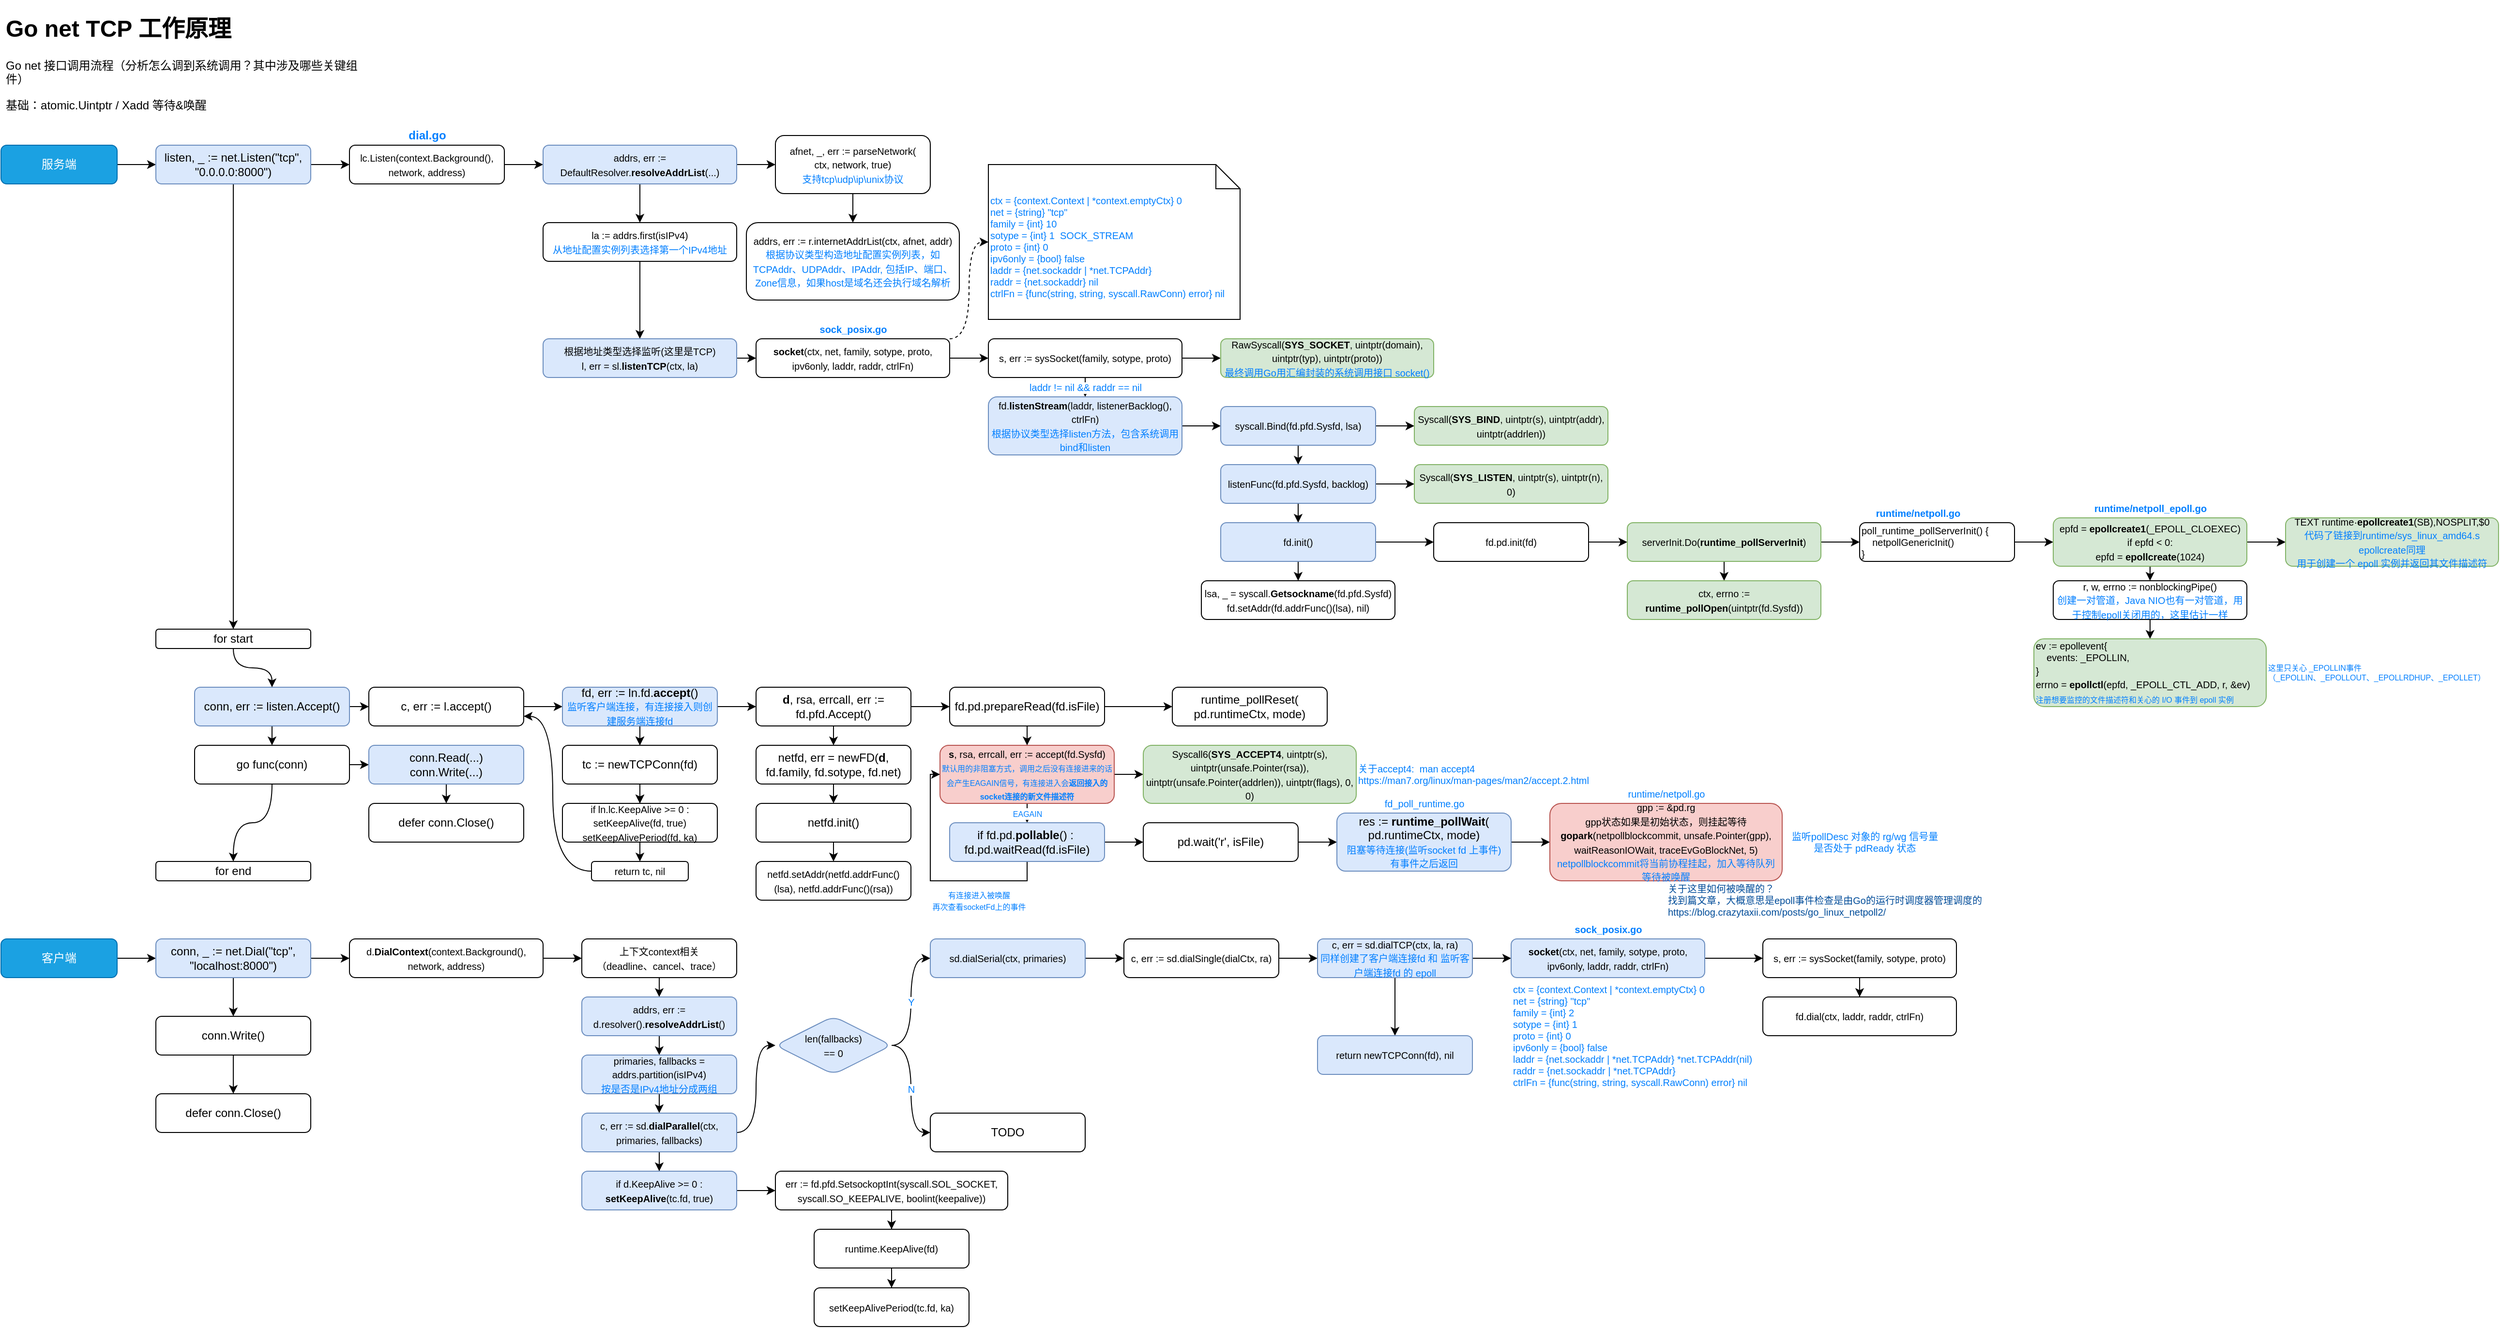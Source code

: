 <mxfile version="16.1.2" type="device"><diagram id="nuguvUcGgnYv7XZMbhux" name="第 1 页"><mxGraphModel dx="1098" dy="689" grid="1" gridSize="10" guides="1" tooltips="1" connect="1" arrows="1" fold="1" page="1" pageScale="1" pageWidth="1169" pageHeight="827" math="0" shadow="0"><root><mxCell id="0"/><mxCell id="1" parent="0"/><mxCell id="ag8AdlfUqeG_1llKRg-c-1" value="&lt;h1&gt;Go net TCP 工作原理&lt;/h1&gt;&lt;p&gt;Go net 接口调用流程（分析怎么调到系统调用？其中涉及哪些关键组件）&lt;br&gt;&lt;/p&gt;&lt;p&gt;基础：&lt;span&gt;atomic.Uintptr / Xadd 等待&amp;amp;唤醒&lt;/span&gt;&lt;/p&gt;&lt;p&gt;&lt;/p&gt;" style="text;html=1;strokeColor=none;fillColor=none;spacing=5;spacingTop=-20;whiteSpace=wrap;overflow=hidden;rounded=0;" parent="1" vertex="1"><mxGeometry x="40" y="20" width="380" height="120" as="geometry"/></mxCell><mxCell id="ag8AdlfUqeG_1llKRg-c-4" value="" style="edgeStyle=orthogonalEdgeStyle;rounded=0;orthogonalLoop=1;jettySize=auto;html=1;curved=1;" parent="1" source="ag8AdlfUqeG_1llKRg-c-2" target="ag8AdlfUqeG_1llKRg-c-3" edge="1"><mxGeometry relative="1" as="geometry"/></mxCell><mxCell id="ag8AdlfUqeG_1llKRg-c-2" value="服务端" style="rounded=1;whiteSpace=wrap;html=1;fillColor=#1ba1e2;fontColor=#ffffff;strokeColor=#006EAF;" parent="1" vertex="1"><mxGeometry x="40" y="160" width="120" height="40" as="geometry"/></mxCell><mxCell id="ag8AdlfUqeG_1llKRg-c-21" value="" style="edgeStyle=orthogonalEdgeStyle;curved=1;rounded=0;orthogonalLoop=1;jettySize=auto;html=1;" parent="1" source="ag8AdlfUqeG_1llKRg-c-3" target="ag8AdlfUqeG_1llKRg-c-20" edge="1"><mxGeometry relative="1" as="geometry"/></mxCell><mxCell id="ag8AdlfUqeG_1llKRg-c-96" style="edgeStyle=orthogonalEdgeStyle;curved=1;rounded=0;orthogonalLoop=1;jettySize=auto;html=1;exitX=0.5;exitY=1;exitDx=0;exitDy=0;fontSize=10;fontColor=#007FFF;" parent="1" source="ag8AdlfUqeG_1llKRg-c-3" target="ag8AdlfUqeG_1llKRg-c-94" edge="1"><mxGeometry relative="1" as="geometry"/></mxCell><mxCell id="ag8AdlfUqeG_1llKRg-c-3" value="listen, _ := net.Listen(&quot;tcp&quot;, &quot;0.0.0.0:8000&quot;)" style="rounded=1;whiteSpace=wrap;html=1;fillColor=#dae8fc;strokeColor=#6c8ebf;" parent="1" vertex="1"><mxGeometry x="200" y="160" width="160" height="40" as="geometry"/></mxCell><mxCell id="ag8AdlfUqeG_1llKRg-c-8" value="" style="edgeStyle=orthogonalEdgeStyle;curved=1;rounded=0;orthogonalLoop=1;jettySize=auto;html=1;" parent="1" source="ag8AdlfUqeG_1llKRg-c-5" target="ag8AdlfUqeG_1llKRg-c-7" edge="1"><mxGeometry relative="1" as="geometry"/></mxCell><mxCell id="ag8AdlfUqeG_1llKRg-c-41" value="" style="edgeStyle=orthogonalEdgeStyle;curved=1;rounded=0;orthogonalLoop=1;jettySize=auto;html=1;fontSize=10;fontColor=#007FFF;" parent="1" source="ag8AdlfUqeG_1llKRg-c-5" target="ag8AdlfUqeG_1llKRg-c-40" edge="1"><mxGeometry relative="1" as="geometry"/></mxCell><mxCell id="ag8AdlfUqeG_1llKRg-c-5" value="conn, err := listen.Accept()" style="rounded=1;whiteSpace=wrap;html=1;fillColor=#dae8fc;strokeColor=#6c8ebf;" parent="1" vertex="1"><mxGeometry x="240" y="720" width="160" height="40" as="geometry"/></mxCell><mxCell id="ag8AdlfUqeG_1llKRg-c-17" value="" style="edgeStyle=orthogonalEdgeStyle;curved=1;rounded=0;orthogonalLoop=1;jettySize=auto;html=1;" parent="1" source="ag8AdlfUqeG_1llKRg-c-7" target="ag8AdlfUqeG_1llKRg-c-16" edge="1"><mxGeometry relative="1" as="geometry"/></mxCell><mxCell id="ag8AdlfUqeG_1llKRg-c-98" style="edgeStyle=orthogonalEdgeStyle;curved=1;rounded=0;orthogonalLoop=1;jettySize=auto;html=1;exitX=0.5;exitY=1;exitDx=0;exitDy=0;fontSize=10;fontColor=#007FFF;" parent="1" source="ag8AdlfUqeG_1llKRg-c-7" target="ag8AdlfUqeG_1llKRg-c-95" edge="1"><mxGeometry relative="1" as="geometry"/></mxCell><mxCell id="ag8AdlfUqeG_1llKRg-c-7" value="go func(conn)" style="rounded=1;whiteSpace=wrap;html=1;" parent="1" vertex="1"><mxGeometry x="240" y="780" width="160" height="40" as="geometry"/></mxCell><mxCell id="ag8AdlfUqeG_1llKRg-c-9" value="" style="edgeStyle=orthogonalEdgeStyle;rounded=0;orthogonalLoop=1;jettySize=auto;html=1;curved=1;" parent="1" source="ag8AdlfUqeG_1llKRg-c-10" target="ag8AdlfUqeG_1llKRg-c-12" edge="1"><mxGeometry relative="1" as="geometry"/></mxCell><mxCell id="ag8AdlfUqeG_1llKRg-c-10" value="客户端" style="rounded=1;whiteSpace=wrap;html=1;fillColor=#1ba1e2;fontColor=#ffffff;strokeColor=#006EAF;" parent="1" vertex="1"><mxGeometry x="40" y="980" width="120" height="40" as="geometry"/></mxCell><mxCell id="ag8AdlfUqeG_1llKRg-c-11" value="" style="edgeStyle=orthogonalEdgeStyle;rounded=0;orthogonalLoop=1;jettySize=auto;html=1;curved=1;" parent="1" source="ag8AdlfUqeG_1llKRg-c-12" target="ag8AdlfUqeG_1llKRg-c-14" edge="1"><mxGeometry relative="1" as="geometry"/></mxCell><mxCell id="ag8AdlfUqeG_1llKRg-c-100" value="" style="edgeStyle=orthogonalEdgeStyle;curved=1;rounded=0;orthogonalLoop=1;jettySize=auto;html=1;fontSize=10;fontColor=#007FFF;" parent="1" source="ag8AdlfUqeG_1llKRg-c-12" target="ag8AdlfUqeG_1llKRg-c-99" edge="1"><mxGeometry relative="1" as="geometry"/></mxCell><mxCell id="ag8AdlfUqeG_1llKRg-c-12" value="conn, _ := net.Dial(&quot;tcp&quot;, &quot;localhost:8000&quot;)" style="rounded=1;whiteSpace=wrap;html=1;fillColor=#dae8fc;strokeColor=#6c8ebf;" parent="1" vertex="1"><mxGeometry x="200" y="980" width="160" height="40" as="geometry"/></mxCell><mxCell id="ag8AdlfUqeG_1llKRg-c-13" value="" style="edgeStyle=orthogonalEdgeStyle;curved=1;rounded=0;orthogonalLoop=1;jettySize=auto;html=1;" parent="1" source="ag8AdlfUqeG_1llKRg-c-14" target="ag8AdlfUqeG_1llKRg-c-15" edge="1"><mxGeometry relative="1" as="geometry"/></mxCell><mxCell id="ag8AdlfUqeG_1llKRg-c-14" value="conn.Write()" style="rounded=1;whiteSpace=wrap;html=1;" parent="1" vertex="1"><mxGeometry x="200" y="1060" width="160" height="40" as="geometry"/></mxCell><mxCell id="ag8AdlfUqeG_1llKRg-c-15" value="defer conn.Close()" style="rounded=1;whiteSpace=wrap;html=1;" parent="1" vertex="1"><mxGeometry x="200" y="1140" width="160" height="40" as="geometry"/></mxCell><mxCell id="ag8AdlfUqeG_1llKRg-c-19" value="" style="edgeStyle=orthogonalEdgeStyle;curved=1;rounded=0;orthogonalLoop=1;jettySize=auto;html=1;" parent="1" source="ag8AdlfUqeG_1llKRg-c-16" target="ag8AdlfUqeG_1llKRg-c-18" edge="1"><mxGeometry relative="1" as="geometry"/></mxCell><mxCell id="ag8AdlfUqeG_1llKRg-c-16" value="conn.Read(...)&lt;br&gt;conn.Write(...)" style="rounded=1;whiteSpace=wrap;html=1;fillColor=#dae8fc;strokeColor=#6c8ebf;" parent="1" vertex="1"><mxGeometry x="420" y="780" width="160" height="40" as="geometry"/></mxCell><mxCell id="ag8AdlfUqeG_1llKRg-c-18" value="defer conn.Close()" style="rounded=1;whiteSpace=wrap;html=1;" parent="1" vertex="1"><mxGeometry x="420" y="840" width="160" height="40" as="geometry"/></mxCell><mxCell id="ag8AdlfUqeG_1llKRg-c-24" value="" style="edgeStyle=orthogonalEdgeStyle;curved=1;rounded=0;orthogonalLoop=1;jettySize=auto;html=1;fontSize=10;fontColor=#007FFF;" parent="1" source="ag8AdlfUqeG_1llKRg-c-20" target="ag8AdlfUqeG_1llKRg-c-23" edge="1"><mxGeometry relative="1" as="geometry"/></mxCell><mxCell id="ag8AdlfUqeG_1llKRg-c-20" value="&lt;font style=&quot;font-size: 10px&quot;&gt;lc.Listen(context.Background(), network, address)&lt;/font&gt;" style="rounded=1;whiteSpace=wrap;html=1;" parent="1" vertex="1"><mxGeometry x="400" y="160" width="160" height="40" as="geometry"/></mxCell><mxCell id="ag8AdlfUqeG_1llKRg-c-22" value="&lt;font color=&quot;#007fff&quot;&gt;&lt;b&gt;dial.go&lt;/b&gt;&lt;/font&gt;" style="text;html=1;align=center;verticalAlign=middle;resizable=0;points=[];autosize=1;strokeColor=none;fillColor=none;" parent="1" vertex="1"><mxGeometry x="450" y="140" width="60" height="20" as="geometry"/></mxCell><mxCell id="ag8AdlfUqeG_1llKRg-c-26" value="" style="edgeStyle=orthogonalEdgeStyle;curved=1;rounded=0;orthogonalLoop=1;jettySize=auto;html=1;fontSize=10;fontColor=#007FFF;" parent="1" source="ag8AdlfUqeG_1llKRg-c-23" target="ag8AdlfUqeG_1llKRg-c-25" edge="1"><mxGeometry relative="1" as="geometry"/></mxCell><mxCell id="ag8AdlfUqeG_1llKRg-c-30" value="" style="edgeStyle=orthogonalEdgeStyle;curved=1;rounded=0;orthogonalLoop=1;jettySize=auto;html=1;fontSize=10;fontColor=#007FFF;" parent="1" source="ag8AdlfUqeG_1llKRg-c-23" target="ag8AdlfUqeG_1llKRg-c-29" edge="1"><mxGeometry relative="1" as="geometry"/></mxCell><mxCell id="ag8AdlfUqeG_1llKRg-c-23" value="&lt;font style=&quot;font-size: 10px&quot;&gt;addrs, err := DefaultResolver.&lt;b&gt;resolveAddrList&lt;/b&gt;(...)&lt;/font&gt;" style="rounded=1;whiteSpace=wrap;html=1;fillColor=#dae8fc;strokeColor=#6c8ebf;" parent="1" vertex="1"><mxGeometry x="600" y="160" width="200" height="40" as="geometry"/></mxCell><mxCell id="ag8AdlfUqeG_1llKRg-c-28" value="" style="edgeStyle=orthogonalEdgeStyle;curved=1;rounded=0;orthogonalLoop=1;jettySize=auto;html=1;fontSize=10;fontColor=#007FFF;" parent="1" source="ag8AdlfUqeG_1llKRg-c-25" target="ag8AdlfUqeG_1llKRg-c-27" edge="1"><mxGeometry relative="1" as="geometry"/></mxCell><mxCell id="ag8AdlfUqeG_1llKRg-c-25" value="&lt;font style=&quot;font-size: 10px&quot;&gt;afnet, _, err := parseNetwork(&lt;br&gt;ctx, network, true)&lt;br&gt;&lt;font color=&quot;#007fff&quot;&gt;支持tcp\udp\ip\unix协议&lt;/font&gt;&lt;br&gt;&lt;/font&gt;" style="rounded=1;whiteSpace=wrap;html=1;" parent="1" vertex="1"><mxGeometry x="840" y="150" width="160" height="60" as="geometry"/></mxCell><mxCell id="ag8AdlfUqeG_1llKRg-c-27" value="&lt;font&gt;&lt;span style=&quot;font-size: 10px&quot;&gt;addrs, err := r.internetAddrList(ctx, afnet, addr)&lt;br&gt;&lt;/span&gt;&lt;font color=&quot;#007fff&quot; style=&quot;font-size: 10px&quot;&gt;根据协议类型构造地址配置实例列表，如&lt;/font&gt;&lt;font color=&quot;#007fff&quot;&gt;&lt;span style=&quot;font-size: 10px&quot;&gt;TCPAddr、UDPAddr、IPAddr, 包括IP、端口、Zone信息，如果host是域名还会执行域名解析&lt;/span&gt;&lt;/font&gt;&lt;br&gt;&lt;/font&gt;" style="rounded=1;whiteSpace=wrap;html=1;" parent="1" vertex="1"><mxGeometry x="810" y="240" width="220" height="80" as="geometry"/></mxCell><mxCell id="ag8AdlfUqeG_1llKRg-c-32" value="" style="edgeStyle=orthogonalEdgeStyle;curved=1;rounded=0;orthogonalLoop=1;jettySize=auto;html=1;fontSize=10;fontColor=#007FFF;" parent="1" source="ag8AdlfUqeG_1llKRg-c-29" target="ag8AdlfUqeG_1llKRg-c-31" edge="1"><mxGeometry relative="1" as="geometry"/></mxCell><mxCell id="ag8AdlfUqeG_1llKRg-c-29" value="&lt;font style=&quot;font-size: 10px&quot;&gt;la := addrs.first(isIPv4)&lt;br&gt;&lt;font color=&quot;#007fff&quot;&gt;从地址配置实例列表选择第一个IPv4地址&lt;/font&gt;&lt;br&gt;&lt;/font&gt;" style="rounded=1;whiteSpace=wrap;html=1;" parent="1" vertex="1"><mxGeometry x="600" y="240" width="200" height="40" as="geometry"/></mxCell><mxCell id="ag8AdlfUqeG_1llKRg-c-34" value="" style="edgeStyle=orthogonalEdgeStyle;curved=1;rounded=0;orthogonalLoop=1;jettySize=auto;html=1;fontSize=10;fontColor=#007FFF;" parent="1" source="ag8AdlfUqeG_1llKRg-c-31" target="ag8AdlfUqeG_1llKRg-c-33" edge="1"><mxGeometry relative="1" as="geometry"/></mxCell><mxCell id="ag8AdlfUqeG_1llKRg-c-31" value="&lt;font&gt;&lt;span style=&quot;font-size: 10px&quot;&gt;根据地址类型选择监听(这里是TCP)&lt;/span&gt;&lt;br&gt;&lt;span style=&quot;font-size: 10px&quot;&gt;l, err = sl.&lt;/span&gt;&lt;b style=&quot;font-size: 10px&quot;&gt;listenTCP&lt;/b&gt;&lt;span style=&quot;font-size: 10px&quot;&gt;(ctx, la)&lt;/span&gt;&lt;br&gt;&lt;/font&gt;" style="rounded=1;whiteSpace=wrap;html=1;fillColor=#dae8fc;strokeColor=#6c8ebf;" parent="1" vertex="1"><mxGeometry x="600" y="360" width="200" height="40" as="geometry"/></mxCell><mxCell id="ag8AdlfUqeG_1llKRg-c-36" value="" style="edgeStyle=orthogonalEdgeStyle;curved=1;rounded=0;orthogonalLoop=1;jettySize=auto;html=1;fontSize=10;fontColor=#007FFF;" parent="1" source="ag8AdlfUqeG_1llKRg-c-33" target="ag8AdlfUqeG_1llKRg-c-35" edge="1"><mxGeometry relative="1" as="geometry"/></mxCell><mxCell id="ag8AdlfUqeG_1llKRg-c-39" style="edgeStyle=orthogonalEdgeStyle;curved=1;rounded=0;orthogonalLoop=1;jettySize=auto;html=1;exitX=1;exitY=0;exitDx=0;exitDy=0;entryX=0;entryY=0.5;entryDx=0;entryDy=0;entryPerimeter=0;fontSize=10;fontColor=#007FFF;dashed=1;" parent="1" source="ag8AdlfUqeG_1llKRg-c-33" target="ag8AdlfUqeG_1llKRg-c-38" edge="1"><mxGeometry relative="1" as="geometry"><Array as="points"><mxPoint x="1040" y="360"/><mxPoint x="1040" y="260"/></Array></mxGeometry></mxCell><mxCell id="ag8AdlfUqeG_1llKRg-c-33" value="&lt;font&gt;&lt;span style=&quot;font-size: 10px&quot;&gt;&lt;b&gt;socket&lt;/b&gt;(ctx, net, family, sotype, proto, ipv6only, laddr, raddr, ctrlFn)&lt;/span&gt;&lt;br&gt;&lt;/font&gt;" style="rounded=1;whiteSpace=wrap;html=1;" parent="1" vertex="1"><mxGeometry x="820" y="360" width="200" height="40" as="geometry"/></mxCell><mxCell id="ag8AdlfUqeG_1llKRg-c-45" value="" style="edgeStyle=orthogonalEdgeStyle;curved=1;rounded=0;orthogonalLoop=1;jettySize=auto;html=1;fontSize=10;fontColor=#007FFF;" parent="1" source="ag8AdlfUqeG_1llKRg-c-35" target="ag8AdlfUqeG_1llKRg-c-44" edge="1"><mxGeometry relative="1" as="geometry"/></mxCell><mxCell id="ag8AdlfUqeG_1llKRg-c-47" value="laddr != nil &amp;amp;&amp;amp; raddr == nil" style="edgeStyle=orthogonalEdgeStyle;curved=1;rounded=0;orthogonalLoop=1;jettySize=auto;html=1;fontSize=10;fontColor=#007FFF;" parent="1" source="ag8AdlfUqeG_1llKRg-c-35" target="ag8AdlfUqeG_1llKRg-c-46" edge="1"><mxGeometry relative="1" as="geometry"/></mxCell><mxCell id="ag8AdlfUqeG_1llKRg-c-35" value="&lt;font&gt;&lt;span style=&quot;font-size: 10px&quot;&gt;s, err := sysSocket(family, sotype, proto)&lt;/span&gt;&lt;br&gt;&lt;/font&gt;" style="rounded=1;whiteSpace=wrap;html=1;" parent="1" vertex="1"><mxGeometry x="1060" y="360" width="200" height="40" as="geometry"/></mxCell><mxCell id="ag8AdlfUqeG_1llKRg-c-37" value="&lt;b&gt;sock_posix.go&lt;/b&gt;" style="text;html=1;align=center;verticalAlign=middle;resizable=0;points=[];autosize=1;strokeColor=none;fillColor=none;fontSize=10;fontColor=#007FFF;" parent="1" vertex="1"><mxGeometry x="875" y="340" width="90" height="20" as="geometry"/></mxCell><mxCell id="ag8AdlfUqeG_1llKRg-c-38" value="&lt;div&gt;ctx = {context.Context | *context.emptyCtx} 0&lt;/div&gt;&lt;div&gt;net = {string} &quot;tcp&quot;&lt;/div&gt;&lt;div&gt;family = {int} 10&lt;/div&gt;&lt;div&gt;sotype = {int} 1&amp;nbsp;&amp;nbsp;SOCK_STREAM&lt;/div&gt;&lt;div&gt;proto = {int} 0&lt;/div&gt;&lt;div&gt;ipv6only = {bool} false&lt;/div&gt;&lt;div&gt;laddr = {net.sockaddr | *net.TCPAddr}&amp;nbsp;&lt;/div&gt;&lt;div&gt;raddr = {net.sockaddr} nil&lt;/div&gt;&lt;div&gt;ctrlFn = {func(string, string, syscall.RawConn) error} nil&lt;/div&gt;" style="shape=note2;boundedLbl=1;whiteSpace=wrap;html=1;size=25;verticalAlign=top;align=left;fontSize=10;fontColor=#007FFF;" parent="1" vertex="1"><mxGeometry x="1060" y="180" width="260" height="160" as="geometry"/></mxCell><mxCell id="ag8AdlfUqeG_1llKRg-c-43" value="" style="edgeStyle=orthogonalEdgeStyle;curved=1;rounded=0;orthogonalLoop=1;jettySize=auto;html=1;fontSize=10;fontColor=#007FFF;" parent="1" source="ag8AdlfUqeG_1llKRg-c-40" target="ag8AdlfUqeG_1llKRg-c-42" edge="1"><mxGeometry relative="1" as="geometry"/></mxCell><mxCell id="ag8AdlfUqeG_1llKRg-c-40" value="c, err := l.accept()" style="rounded=1;whiteSpace=wrap;html=1;" parent="1" vertex="1"><mxGeometry x="420" y="720" width="160" height="40" as="geometry"/></mxCell><mxCell id="3i7wyeUQMyFb80m1yCOz-2" value="" style="edgeStyle=orthogonalEdgeStyle;rounded=0;orthogonalLoop=1;jettySize=auto;html=1;" edge="1" parent="1" source="ag8AdlfUqeG_1llKRg-c-42" target="3i7wyeUQMyFb80m1yCOz-1"><mxGeometry relative="1" as="geometry"/></mxCell><mxCell id="3i7wyeUQMyFb80m1yCOz-3" value="" style="edgeStyle=orthogonalEdgeStyle;rounded=0;orthogonalLoop=1;jettySize=auto;html=1;" edge="1" parent="1" source="ag8AdlfUqeG_1llKRg-c-42" target="3i7wyeUQMyFb80m1yCOz-1"><mxGeometry relative="1" as="geometry"/></mxCell><mxCell id="3i7wyeUQMyFb80m1yCOz-19" style="edgeStyle=orthogonalEdgeStyle;curved=1;rounded=0;orthogonalLoop=1;jettySize=auto;html=1;exitX=1;exitY=0.5;exitDx=0;exitDy=0;entryX=0;entryY=0.5;entryDx=0;entryDy=0;fontSize=10;fontColor=#007FFF;" edge="1" parent="1" source="ag8AdlfUqeG_1llKRg-c-42" target="3i7wyeUQMyFb80m1yCOz-17"><mxGeometry relative="1" as="geometry"/></mxCell><mxCell id="ag8AdlfUqeG_1llKRg-c-42" value="fd, err := ln.fd.&lt;b&gt;accept&lt;/b&gt;()&lt;br&gt;&lt;font color=&quot;#007fff&quot; style=&quot;font-size: 10px&quot;&gt;监听客户端连接，有连接接入则创建服务端连接fd&lt;/font&gt;" style="rounded=1;whiteSpace=wrap;html=1;fillColor=#dae8fc;strokeColor=#6c8ebf;" parent="1" vertex="1"><mxGeometry x="620" y="720" width="160" height="40" as="geometry"/></mxCell><mxCell id="ag8AdlfUqeG_1llKRg-c-44" value="&lt;font&gt;&lt;span style=&quot;font-size: 10px&quot;&gt;RawSyscall(&lt;b&gt;SYS_SOCKET&lt;/b&gt;, uintptr(domain), uintptr(typ), uintptr(proto))&lt;br&gt;&lt;/span&gt;&lt;font style=&quot;font-size: 10px&quot; color=&quot;#007fff&quot;&gt;最终调用Go用汇编封装的系统调用接口 socket()&lt;/font&gt;&lt;br&gt;&lt;/font&gt;" style="rounded=1;whiteSpace=wrap;html=1;fillColor=#d5e8d4;strokeColor=#82b366;" parent="1" vertex="1"><mxGeometry x="1300" y="360" width="220" height="40" as="geometry"/></mxCell><mxCell id="ag8AdlfUqeG_1llKRg-c-49" value="" style="edgeStyle=orthogonalEdgeStyle;curved=1;rounded=0;orthogonalLoop=1;jettySize=auto;html=1;fontSize=10;fontColor=#007FFF;" parent="1" source="ag8AdlfUqeG_1llKRg-c-46" target="ag8AdlfUqeG_1llKRg-c-48" edge="1"><mxGeometry relative="1" as="geometry"/></mxCell><mxCell id="ag8AdlfUqeG_1llKRg-c-46" value="&lt;font&gt;&lt;span style=&quot;font-size: 10px&quot;&gt;fd.&lt;b&gt;listenStream&lt;/b&gt;(laddr, listenerBacklog(), ctrlFn)&lt;br&gt;&lt;/span&gt;&lt;font color=&quot;#007fff&quot; style=&quot;font-size: 10px&quot;&gt;根据协议类型选择listen方法，包含系统调用bind和listen&lt;/font&gt;&lt;br&gt;&lt;/font&gt;" style="rounded=1;whiteSpace=wrap;html=1;fillColor=#dae8fc;strokeColor=#6c8ebf;" parent="1" vertex="1"><mxGeometry x="1060" y="420" width="200" height="60" as="geometry"/></mxCell><mxCell id="ag8AdlfUqeG_1llKRg-c-51" value="" style="edgeStyle=orthogonalEdgeStyle;curved=1;rounded=0;orthogonalLoop=1;jettySize=auto;html=1;fontSize=10;fontColor=#007FFF;" parent="1" source="ag8AdlfUqeG_1llKRg-c-48" target="ag8AdlfUqeG_1llKRg-c-50" edge="1"><mxGeometry relative="1" as="geometry"/></mxCell><mxCell id="ag8AdlfUqeG_1llKRg-c-53" value="" style="edgeStyle=orthogonalEdgeStyle;curved=1;rounded=0;orthogonalLoop=1;jettySize=auto;html=1;fontSize=10;fontColor=#007FFF;" parent="1" source="ag8AdlfUqeG_1llKRg-c-48" target="ag8AdlfUqeG_1llKRg-c-52" edge="1"><mxGeometry relative="1" as="geometry"/></mxCell><mxCell id="ag8AdlfUqeG_1llKRg-c-48" value="&lt;font&gt;&lt;span style=&quot;font-size: 10px&quot;&gt;syscall.Bind(fd.pfd.Sysfd, lsa)&lt;/span&gt;&lt;br&gt;&lt;/font&gt;" style="rounded=1;whiteSpace=wrap;html=1;fillColor=#dae8fc;strokeColor=#6c8ebf;" parent="1" vertex="1"><mxGeometry x="1300" y="430" width="160" height="40" as="geometry"/></mxCell><mxCell id="ag8AdlfUqeG_1llKRg-c-50" value="&lt;font&gt;&lt;span style=&quot;font-size: 10px&quot;&gt;Syscall(&lt;b&gt;SYS_BIND&lt;/b&gt;, uintptr(s), uintptr(addr), uintptr(addrlen))&lt;/span&gt;&lt;br&gt;&lt;/font&gt;" style="rounded=1;whiteSpace=wrap;html=1;fillColor=#d5e8d4;strokeColor=#82b366;" parent="1" vertex="1"><mxGeometry x="1500" y="430" width="200" height="40" as="geometry"/></mxCell><mxCell id="ag8AdlfUqeG_1llKRg-c-55" value="" style="edgeStyle=orthogonalEdgeStyle;curved=1;rounded=0;orthogonalLoop=1;jettySize=auto;html=1;fontSize=10;fontColor=#007FFF;" parent="1" source="ag8AdlfUqeG_1llKRg-c-52" target="ag8AdlfUqeG_1llKRg-c-54" edge="1"><mxGeometry relative="1" as="geometry"/></mxCell><mxCell id="ag8AdlfUqeG_1llKRg-c-67" style="edgeStyle=orthogonalEdgeStyle;curved=1;rounded=0;orthogonalLoop=1;jettySize=auto;html=1;exitX=0.5;exitY=1;exitDx=0;exitDy=0;entryX=0.5;entryY=0;entryDx=0;entryDy=0;fontSize=10;fontColor=#007FFF;" parent="1" source="ag8AdlfUqeG_1llKRg-c-52" target="ag8AdlfUqeG_1llKRg-c-66" edge="1"><mxGeometry relative="1" as="geometry"/></mxCell><mxCell id="ag8AdlfUqeG_1llKRg-c-52" value="&lt;font&gt;&lt;span style=&quot;font-size: 10px&quot;&gt;listenFunc(fd.pfd.Sysfd, backlog)&lt;/span&gt;&lt;br&gt;&lt;/font&gt;" style="rounded=1;whiteSpace=wrap;html=1;fillColor=#dae8fc;strokeColor=#6c8ebf;" parent="1" vertex="1"><mxGeometry x="1300" y="490" width="160" height="40" as="geometry"/></mxCell><mxCell id="ag8AdlfUqeG_1llKRg-c-54" value="&lt;font&gt;&lt;span style=&quot;font-size: 10px&quot;&gt;Syscall(&lt;b&gt;SYS_LISTEN&lt;/b&gt;, uintptr(s), uintptr(n), 0)&lt;/span&gt;&lt;br&gt;&lt;/font&gt;" style="rounded=1;whiteSpace=wrap;html=1;fillColor=#d5e8d4;strokeColor=#82b366;" parent="1" vertex="1"><mxGeometry x="1500" y="490" width="200" height="40" as="geometry"/></mxCell><mxCell id="ag8AdlfUqeG_1llKRg-c-56" value="&lt;font style=&quot;font-size: 10px&quot;&gt;lsa, _ = syscall.&lt;b&gt;Getsockname&lt;/b&gt;(fd.pfd.Sysfd)&lt;br&gt;fd.setAddr(fd.addrFunc()(lsa), nil)&lt;br&gt;&lt;/font&gt;" style="rounded=1;whiteSpace=wrap;html=1;" parent="1" vertex="1"><mxGeometry x="1280" y="610" width="200" height="40" as="geometry"/></mxCell><mxCell id="ag8AdlfUqeG_1llKRg-c-62" style="edgeStyle=orthogonalEdgeStyle;curved=1;rounded=0;orthogonalLoop=1;jettySize=auto;html=1;exitX=1;exitY=0.5;exitDx=0;exitDy=0;entryX=0;entryY=0.5;entryDx=0;entryDy=0;fontSize=10;fontColor=#007FFF;" parent="1" source="ag8AdlfUqeG_1llKRg-c-58" target="ag8AdlfUqeG_1llKRg-c-61" edge="1"><mxGeometry relative="1" as="geometry"/></mxCell><mxCell id="ag8AdlfUqeG_1llKRg-c-64" value="&lt;font style=&quot;font-size: 8px&quot;&gt;EAGAIN&lt;/font&gt;" style="edgeStyle=orthogonalEdgeStyle;curved=1;rounded=0;orthogonalLoop=1;jettySize=auto;html=1;fontSize=10;fontColor=#007FFF;" parent="1" source="ag8AdlfUqeG_1llKRg-c-58" target="ag8AdlfUqeG_1llKRg-c-63" edge="1"><mxGeometry relative="1" as="geometry"/></mxCell><mxCell id="ag8AdlfUqeG_1llKRg-c-58" value="&lt;font&gt;&lt;span style=&quot;font-size: 10px&quot;&gt;&lt;b&gt;s&lt;/b&gt;, rsa, errcall, err := accept(fd.Sysfd)&lt;/span&gt;&lt;br&gt;&lt;font color=&quot;#007fff&quot; style=&quot;font-size: 8px&quot;&gt;默认用的非阻塞方式，调用之后没有连接进来的话会产生EAGAIN信号，有连接进入会&lt;b&gt;返回接入的socket连接的新文件描述符&lt;/b&gt;&lt;/font&gt;&lt;/font&gt;" style="rounded=1;whiteSpace=wrap;html=1;fillColor=#f8cecc;strokeColor=#b85450;" parent="1" vertex="1"><mxGeometry x="1010" y="780" width="180" height="60" as="geometry"/></mxCell><mxCell id="ag8AdlfUqeG_1llKRg-c-61" value="&lt;font style=&quot;font-size: 10px&quot;&gt;Syscall6(&lt;b&gt;SYS_ACCEPT4&lt;/b&gt;, uintptr(s), uintptr(unsafe.Pointer(rsa)), uintptr(unsafe.Pointer(addrlen)), uintptr(flags), 0, 0)&lt;br&gt;&lt;/font&gt;" style="rounded=1;whiteSpace=wrap;html=1;fillColor=#d5e8d4;strokeColor=#82b366;" parent="1" vertex="1"><mxGeometry x="1220" y="780" width="220" height="60" as="geometry"/></mxCell><mxCell id="ag8AdlfUqeG_1llKRg-c-89" value="" style="edgeStyle=orthogonalEdgeStyle;curved=1;rounded=0;orthogonalLoop=1;jettySize=auto;html=1;fontSize=10;fontColor=#007FFF;" parent="1" source="ag8AdlfUqeG_1llKRg-c-63" target="ag8AdlfUqeG_1llKRg-c-88" edge="1"><mxGeometry relative="1" as="geometry"/></mxCell><mxCell id="3i7wyeUQMyFb80m1yCOz-31" value="&lt;font style=&quot;font-size: 8px&quot;&gt;有连接进入被唤醒&lt;br&gt;再次查看socketFd上的事件&lt;br&gt;&lt;/font&gt;" style="edgeStyle=orthogonalEdgeStyle;rounded=0;orthogonalLoop=1;jettySize=auto;html=1;exitX=0.5;exitY=1;exitDx=0;exitDy=0;entryX=0;entryY=0.5;entryDx=0;entryDy=0;fontSize=10;fontColor=#007FFF;" edge="1" parent="1" source="ag8AdlfUqeG_1llKRg-c-63" target="ag8AdlfUqeG_1llKRg-c-58"><mxGeometry x="-0.417" y="20" relative="1" as="geometry"><Array as="points"><mxPoint x="1100" y="920"/><mxPoint x="1000" y="920"/><mxPoint x="1000" y="810"/></Array><mxPoint as="offset"/></mxGeometry></mxCell><mxCell id="ag8AdlfUqeG_1llKRg-c-63" value="if fd.pd.&lt;b&gt;pollable&lt;/b&gt;() :&amp;nbsp;&lt;br&gt;fd.pd.waitRead(fd.isFile)&lt;br&gt;" style="rounded=1;whiteSpace=wrap;html=1;fillColor=#dae8fc;strokeColor=#6c8ebf;" parent="1" vertex="1"><mxGeometry x="1020" y="860" width="160" height="40" as="geometry"/></mxCell><mxCell id="ag8AdlfUqeG_1llKRg-c-68" style="edgeStyle=orthogonalEdgeStyle;curved=1;rounded=0;orthogonalLoop=1;jettySize=auto;html=1;exitX=0.5;exitY=1;exitDx=0;exitDy=0;fontSize=10;fontColor=#007FFF;" parent="1" source="ag8AdlfUqeG_1llKRg-c-66" target="ag8AdlfUqeG_1llKRg-c-56" edge="1"><mxGeometry relative="1" as="geometry"/></mxCell><mxCell id="ag8AdlfUqeG_1llKRg-c-70" value="" style="edgeStyle=orthogonalEdgeStyle;curved=1;rounded=0;orthogonalLoop=1;jettySize=auto;html=1;fontSize=10;fontColor=#007FFF;" parent="1" source="ag8AdlfUqeG_1llKRg-c-66" target="ag8AdlfUqeG_1llKRg-c-69" edge="1"><mxGeometry relative="1" as="geometry"/></mxCell><mxCell id="ag8AdlfUqeG_1llKRg-c-66" value="&lt;font&gt;&lt;span style=&quot;font-size: 10px&quot;&gt;fd.init()&lt;/span&gt;&lt;br&gt;&lt;/font&gt;" style="rounded=1;whiteSpace=wrap;html=1;fillColor=#dae8fc;strokeColor=#6c8ebf;" parent="1" vertex="1"><mxGeometry x="1300" y="550" width="160" height="40" as="geometry"/></mxCell><mxCell id="ag8AdlfUqeG_1llKRg-c-72" value="" style="edgeStyle=orthogonalEdgeStyle;curved=1;rounded=0;orthogonalLoop=1;jettySize=auto;html=1;fontSize=10;fontColor=#007FFF;" parent="1" source="ag8AdlfUqeG_1llKRg-c-69" target="ag8AdlfUqeG_1llKRg-c-71" edge="1"><mxGeometry relative="1" as="geometry"/></mxCell><mxCell id="ag8AdlfUqeG_1llKRg-c-69" value="&lt;font&gt;&lt;span style=&quot;font-size: 10px&quot;&gt;fd.pd.init(fd)&lt;/span&gt;&lt;br&gt;&lt;/font&gt;" style="rounded=1;whiteSpace=wrap;html=1;" parent="1" vertex="1"><mxGeometry x="1520" y="550" width="160" height="40" as="geometry"/></mxCell><mxCell id="ag8AdlfUqeG_1llKRg-c-74" value="" style="edgeStyle=orthogonalEdgeStyle;curved=1;rounded=0;orthogonalLoop=1;jettySize=auto;html=1;fontSize=10;fontColor=#007FFF;" parent="1" source="ag8AdlfUqeG_1llKRg-c-71" target="ag8AdlfUqeG_1llKRg-c-73" edge="1"><mxGeometry relative="1" as="geometry"/></mxCell><mxCell id="ag8AdlfUqeG_1llKRg-c-76" value="" style="edgeStyle=orthogonalEdgeStyle;curved=1;rounded=0;orthogonalLoop=1;jettySize=auto;html=1;fontSize=10;fontColor=#007FFF;" parent="1" source="ag8AdlfUqeG_1llKRg-c-71" target="ag8AdlfUqeG_1llKRg-c-75" edge="1"><mxGeometry relative="1" as="geometry"/></mxCell><mxCell id="ag8AdlfUqeG_1llKRg-c-71" value="&lt;font&gt;&lt;span style=&quot;font-size: 10px&quot;&gt;serverInit.Do(&lt;b&gt;runtime_pollServerInit&lt;/b&gt;)&lt;/span&gt;&lt;br&gt;&lt;/font&gt;" style="rounded=1;whiteSpace=wrap;html=1;fillColor=#d5e8d4;strokeColor=#82b366;" parent="1" vertex="1"><mxGeometry x="1720" y="550" width="200" height="40" as="geometry"/></mxCell><mxCell id="ag8AdlfUqeG_1llKRg-c-73" value="&lt;font&gt;&lt;span style=&quot;font-size: 10px&quot;&gt;ctx, errno := &lt;b&gt;runtime_pollOpen&lt;/b&gt;(uintptr(fd.Sysfd))&lt;/span&gt;&lt;br&gt;&lt;/font&gt;" style="rounded=1;whiteSpace=wrap;html=1;fillColor=#d5e8d4;strokeColor=#82b366;" parent="1" vertex="1"><mxGeometry x="1720" y="610" width="200" height="40" as="geometry"/></mxCell><mxCell id="ag8AdlfUqeG_1llKRg-c-79" value="" style="edgeStyle=orthogonalEdgeStyle;curved=1;rounded=0;orthogonalLoop=1;jettySize=auto;html=1;fontSize=10;fontColor=#007FFF;" parent="1" source="ag8AdlfUqeG_1llKRg-c-75" target="ag8AdlfUqeG_1llKRg-c-78" edge="1"><mxGeometry relative="1" as="geometry"/></mxCell><mxCell id="ag8AdlfUqeG_1llKRg-c-75" value="&lt;font style=&quot;font-size: 10px&quot;&gt;&lt;div&gt;poll_runtime_pollServerInit() {&lt;/div&gt;&lt;div&gt;&lt;span&gt;&lt;/span&gt;&amp;nbsp; &amp;nbsp; netpollGenericInit()&lt;/div&gt;&lt;div&gt;}&lt;/div&gt;&lt;/font&gt;" style="rounded=1;whiteSpace=wrap;html=1;align=left;" parent="1" vertex="1"><mxGeometry x="1960" y="550" width="160" height="40" as="geometry"/></mxCell><mxCell id="ag8AdlfUqeG_1llKRg-c-77" value="&lt;b&gt;runtime/netpoll.go&lt;/b&gt;" style="text;html=1;align=center;verticalAlign=middle;resizable=0;points=[];autosize=1;strokeColor=none;fillColor=none;fontSize=10;fontColor=#007FFF;" parent="1" vertex="1"><mxGeometry x="1965" y="530" width="110" height="20" as="geometry"/></mxCell><mxCell id="ag8AdlfUqeG_1llKRg-c-82" value="" style="edgeStyle=orthogonalEdgeStyle;curved=1;rounded=0;orthogonalLoop=1;jettySize=auto;html=1;fontSize=10;fontColor=#007FFF;" parent="1" source="ag8AdlfUqeG_1llKRg-c-78" target="ag8AdlfUqeG_1llKRg-c-81" edge="1"><mxGeometry relative="1" as="geometry"/></mxCell><mxCell id="ag8AdlfUqeG_1llKRg-c-84" value="" style="edgeStyle=orthogonalEdgeStyle;curved=1;rounded=0;orthogonalLoop=1;jettySize=auto;html=1;fontSize=10;fontColor=#007FFF;" parent="1" source="ag8AdlfUqeG_1llKRg-c-78" target="ag8AdlfUqeG_1llKRg-c-83" edge="1"><mxGeometry relative="1" as="geometry"/></mxCell><mxCell id="ag8AdlfUqeG_1llKRg-c-78" value="&lt;font style=&quot;font-size: 10px&quot;&gt;&lt;span&gt;epfd = &lt;b&gt;epollcreate1&lt;/b&gt;(_EPOLL_CLOEXEC)&lt;br&gt;&lt;/span&gt;if epfd &amp;lt; 0:&lt;br&gt;epfd = &lt;b&gt;epollcreate&lt;/b&gt;(1024)&lt;br&gt;&lt;/font&gt;" style="rounded=1;whiteSpace=wrap;html=1;fillColor=#d5e8d4;strokeColor=#82b366;" parent="1" vertex="1"><mxGeometry x="2160" y="545" width="200" height="50" as="geometry"/></mxCell><mxCell id="ag8AdlfUqeG_1llKRg-c-80" value="&lt;b&gt;runtime/netpoll_epoll.go&lt;/b&gt;" style="text;html=1;align=center;verticalAlign=middle;resizable=0;points=[];autosize=1;strokeColor=none;fillColor=none;fontSize=10;fontColor=#007FFF;" parent="1" vertex="1"><mxGeometry x="2190" y="525" width="140" height="20" as="geometry"/></mxCell><mxCell id="ag8AdlfUqeG_1llKRg-c-81" value="&lt;font&gt;&lt;span style=&quot;font-size: 10px&quot;&gt;TEXT runtime·&lt;/span&gt;&lt;b style=&quot;font-size: 10px&quot;&gt;epollcreate1&lt;/b&gt;&lt;span style=&quot;font-size: 10px&quot;&gt;(SB),NOSPLIT,$0&lt;/span&gt;&lt;br&gt;&lt;font color=&quot;#007fff&quot; style=&quot;font-size: 10px&quot;&gt;代码了链接到runtime/sys_linux_amd64.s&lt;br&gt;&lt;/font&gt;&lt;span style=&quot;font-size: 10px&quot;&gt;&lt;font color=&quot;#007fff&quot;&gt;epollcreate同理&lt;br&gt;&lt;/font&gt;&lt;/span&gt;&lt;font color=&quot;#007fff&quot; style=&quot;font-size: 10px&quot;&gt;用于创建一个 epoll 实例并返回其文件描述符&lt;/font&gt;&lt;br&gt;&lt;/font&gt;" style="rounded=1;whiteSpace=wrap;html=1;fillColor=#d5e8d4;strokeColor=#82b366;" parent="1" vertex="1"><mxGeometry x="2400" y="545" width="220" height="50" as="geometry"/></mxCell><mxCell id="ag8AdlfUqeG_1llKRg-c-86" value="" style="edgeStyle=orthogonalEdgeStyle;curved=1;rounded=0;orthogonalLoop=1;jettySize=auto;html=1;fontSize=10;fontColor=#007FFF;" parent="1" source="ag8AdlfUqeG_1llKRg-c-83" target="ag8AdlfUqeG_1llKRg-c-85" edge="1"><mxGeometry relative="1" as="geometry"/></mxCell><mxCell id="ag8AdlfUqeG_1llKRg-c-83" value="&lt;font&gt;&lt;span style=&quot;font-size: 10px&quot;&gt;r, w, errno := nonblockingPipe()&lt;br&gt;&lt;/span&gt;&lt;font style=&quot;font-size: 10px&quot; color=&quot;#007fff&quot;&gt;创建一对管道，Java NIO也有一对管道，用于控制epoll关闭用的，这里估计一样&lt;/font&gt;&lt;br&gt;&lt;/font&gt;" style="rounded=1;whiteSpace=wrap;html=1;" parent="1" vertex="1"><mxGeometry x="2160" y="610" width="200" height="40" as="geometry"/></mxCell><mxCell id="ag8AdlfUqeG_1llKRg-c-85" value="&lt;font&gt;&lt;div style=&quot;font-size: 10px&quot;&gt;ev := epollevent{&lt;/div&gt;&lt;div style=&quot;font-size: 10px&quot;&gt;&lt;span&gt;&lt;/span&gt;&amp;nbsp; &amp;nbsp; events: _EPOLLIN,&lt;/div&gt;&lt;div&gt;&lt;span style=&quot;font-size: 10px&quot;&gt;&#9;}&lt;/span&gt;&lt;br&gt;&lt;span style=&quot;font-size: 10px&quot;&gt;errno = &lt;b&gt;epollctl&lt;/b&gt;(epfd, _EPOLL_CTL_ADD, r, &amp;amp;ev)&lt;br&gt;&lt;/span&gt;&lt;font color=&quot;#007fff&quot; style=&quot;font-size: 8px&quot;&gt;注册想要监控的文件描述符和关心的 I/O 事件到 epoll 实例&lt;/font&gt;&lt;br&gt;&lt;/div&gt;&lt;/font&gt;" style="rounded=1;whiteSpace=wrap;html=1;align=left;fillColor=#d5e8d4;strokeColor=#82b366;" parent="1" vertex="1"><mxGeometry x="2140" y="670" width="240" height="70" as="geometry"/></mxCell><mxCell id="ag8AdlfUqeG_1llKRg-c-91" style="edgeStyle=orthogonalEdgeStyle;curved=1;rounded=0;orthogonalLoop=1;jettySize=auto;html=1;exitX=1;exitY=0.5;exitDx=0;exitDy=0;fontSize=10;fontColor=#007FFF;" parent="1" source="ag8AdlfUqeG_1llKRg-c-88" target="ag8AdlfUqeG_1llKRg-c-90" edge="1"><mxGeometry relative="1" as="geometry"><mxPoint x="1420" y="880" as="targetPoint"/></mxGeometry></mxCell><mxCell id="ag8AdlfUqeG_1llKRg-c-88" value="pd.wait('r', isFile)" style="rounded=1;whiteSpace=wrap;html=1;" parent="1" vertex="1"><mxGeometry x="1220" y="860" width="160" height="40" as="geometry"/></mxCell><mxCell id="3i7wyeUQMyFb80m1yCOz-35" value="" style="edgeStyle=orthogonalEdgeStyle;rounded=0;orthogonalLoop=1;jettySize=auto;html=1;fontSize=10;fontColor=#007FFF;" edge="1" parent="1" source="ag8AdlfUqeG_1llKRg-c-90" target="3i7wyeUQMyFb80m1yCOz-34"><mxGeometry relative="1" as="geometry"/></mxCell><mxCell id="ag8AdlfUqeG_1llKRg-c-90" value="res := &lt;b&gt;runtime_pollWait&lt;/b&gt;(&lt;br&gt;pd.runtimeCtx, mode)&lt;br&gt;&lt;font style=&quot;font-size: 10px&quot; color=&quot;#007fff&quot;&gt;阻塞等待连接(监听socket fd 上事件)&lt;br&gt;有事件之后返回&lt;br&gt;&lt;/font&gt;" style="rounded=1;whiteSpace=wrap;html=1;fillColor=#dae8fc;strokeColor=#6c8ebf;" parent="1" vertex="1"><mxGeometry x="1420" y="850" width="180" height="60" as="geometry"/></mxCell><mxCell id="ag8AdlfUqeG_1llKRg-c-97" style="edgeStyle=orthogonalEdgeStyle;curved=1;rounded=0;orthogonalLoop=1;jettySize=auto;html=1;exitX=0.5;exitY=1;exitDx=0;exitDy=0;entryX=0.5;entryY=0;entryDx=0;entryDy=0;fontSize=10;fontColor=#007FFF;" parent="1" source="ag8AdlfUqeG_1llKRg-c-94" target="ag8AdlfUqeG_1llKRg-c-5" edge="1"><mxGeometry relative="1" as="geometry"/></mxCell><mxCell id="ag8AdlfUqeG_1llKRg-c-94" value="for start" style="rounded=1;whiteSpace=wrap;html=1;" parent="1" vertex="1"><mxGeometry x="200" y="660" width="160" height="20" as="geometry"/></mxCell><mxCell id="ag8AdlfUqeG_1llKRg-c-95" value="for end" style="rounded=1;whiteSpace=wrap;html=1;" parent="1" vertex="1"><mxGeometry x="200" y="900" width="160" height="20" as="geometry"/></mxCell><mxCell id="ag8AdlfUqeG_1llKRg-c-102" value="" style="edgeStyle=orthogonalEdgeStyle;curved=1;rounded=0;orthogonalLoop=1;jettySize=auto;html=1;fontSize=10;fontColor=#007FFF;" parent="1" source="ag8AdlfUqeG_1llKRg-c-99" target="ag8AdlfUqeG_1llKRg-c-101" edge="1"><mxGeometry relative="1" as="geometry"/></mxCell><mxCell id="ag8AdlfUqeG_1llKRg-c-99" value="&lt;font style=&quot;font-size: 10px&quot;&gt;d.&lt;b&gt;DialContext&lt;/b&gt;(context.Background(), network, address)&lt;/font&gt;" style="rounded=1;whiteSpace=wrap;html=1;" parent="1" vertex="1"><mxGeometry x="400" y="980" width="200" height="40" as="geometry"/></mxCell><mxCell id="ag8AdlfUqeG_1llKRg-c-104" value="" style="edgeStyle=orthogonalEdgeStyle;curved=1;rounded=0;orthogonalLoop=1;jettySize=auto;html=1;fontSize=10;fontColor=#007FFF;" parent="1" source="ag8AdlfUqeG_1llKRg-c-101" target="ag8AdlfUqeG_1llKRg-c-103" edge="1"><mxGeometry relative="1" as="geometry"/></mxCell><mxCell id="ag8AdlfUqeG_1llKRg-c-101" value="&lt;font style=&quot;font-size: 10px&quot;&gt;上下文context相关&lt;br&gt;（deadline、cancel、trace）&lt;/font&gt;" style="rounded=1;whiteSpace=wrap;html=1;" parent="1" vertex="1"><mxGeometry x="640" y="980" width="160" height="40" as="geometry"/></mxCell><mxCell id="ag8AdlfUqeG_1llKRg-c-106" value="" style="edgeStyle=orthogonalEdgeStyle;curved=1;rounded=0;orthogonalLoop=1;jettySize=auto;html=1;fontSize=10;fontColor=#007FFF;" parent="1" source="ag8AdlfUqeG_1llKRg-c-103" target="ag8AdlfUqeG_1llKRg-c-105" edge="1"><mxGeometry relative="1" as="geometry"/></mxCell><mxCell id="ag8AdlfUqeG_1llKRg-c-103" value="&lt;span style=&quot;font-size: 10px&quot;&gt;addrs, err := d.resolver().&lt;b&gt;resolveAddrList&lt;/b&gt;()&lt;br&gt;&lt;/span&gt;" style="rounded=1;whiteSpace=wrap;html=1;fillColor=#dae8fc;strokeColor=#6c8ebf;" parent="1" vertex="1"><mxGeometry x="640" y="1040" width="160" height="40" as="geometry"/></mxCell><mxCell id="ag8AdlfUqeG_1llKRg-c-108" value="" style="edgeStyle=orthogonalEdgeStyle;curved=1;rounded=0;orthogonalLoop=1;jettySize=auto;html=1;fontSize=10;fontColor=#007FFF;" parent="1" source="ag8AdlfUqeG_1llKRg-c-105" target="ag8AdlfUqeG_1llKRg-c-107" edge="1"><mxGeometry relative="1" as="geometry"/></mxCell><mxCell id="ag8AdlfUqeG_1llKRg-c-105" value="&lt;span style=&quot;font-size: 10px&quot;&gt;primaries, fallbacks = addrs.partition(isIPv4)&lt;br&gt;&lt;font color=&quot;#007fff&quot;&gt;按是否是IPv4地址分成两组&lt;/font&gt;&lt;br&gt;&lt;/span&gt;" style="rounded=1;whiteSpace=wrap;html=1;fillColor=#dae8fc;strokeColor=#6c8ebf;" parent="1" vertex="1"><mxGeometry x="640" y="1100" width="160" height="40" as="geometry"/></mxCell><mxCell id="ag8AdlfUqeG_1llKRg-c-110" value="" style="edgeStyle=orthogonalEdgeStyle;curved=1;rounded=0;orthogonalLoop=1;jettySize=auto;html=1;fontSize=10;fontColor=#007FFF;" parent="1" source="ag8AdlfUqeG_1llKRg-c-107" target="ag8AdlfUqeG_1llKRg-c-109" edge="1"><mxGeometry relative="1" as="geometry"><Array as="points"><mxPoint x="820" y="1180"/><mxPoint x="820" y="1090"/></Array></mxGeometry></mxCell><mxCell id="ag8AdlfUqeG_1llKRg-c-133" value="" style="edgeStyle=orthogonalEdgeStyle;rounded=0;orthogonalLoop=1;jettySize=auto;html=1;fontSize=10;fontColor=#007FFF;" parent="1" source="ag8AdlfUqeG_1llKRg-c-107" target="ag8AdlfUqeG_1llKRg-c-132" edge="1"><mxGeometry relative="1" as="geometry"/></mxCell><mxCell id="ag8AdlfUqeG_1llKRg-c-107" value="&lt;span style=&quot;font-size: 10px&quot;&gt;c, err := sd.&lt;b&gt;dialParallel&lt;/b&gt;(ctx, primaries, fallbacks)&lt;/span&gt;" style="rounded=1;whiteSpace=wrap;html=1;fillColor=#dae8fc;strokeColor=#6c8ebf;" parent="1" vertex="1"><mxGeometry x="640" y="1160" width="160" height="40" as="geometry"/></mxCell><mxCell id="ag8AdlfUqeG_1llKRg-c-112" value="Y" style="edgeStyle=orthogonalEdgeStyle;curved=1;rounded=0;orthogonalLoop=1;jettySize=auto;html=1;fontSize=10;fontColor=#007FFF;exitX=1;exitY=0.5;exitDx=0;exitDy=0;" parent="1" source="ag8AdlfUqeG_1llKRg-c-109" target="ag8AdlfUqeG_1llKRg-c-111" edge="1"><mxGeometry relative="1" as="geometry"><Array as="points"><mxPoint x="980" y="1090"/><mxPoint x="980" y="1000"/></Array></mxGeometry></mxCell><mxCell id="ag8AdlfUqeG_1llKRg-c-114" value="N" style="edgeStyle=orthogonalEdgeStyle;curved=1;rounded=0;orthogonalLoop=1;jettySize=auto;html=1;exitX=1;exitY=0.5;exitDx=0;exitDy=0;fontSize=10;fontColor=#007FFF;" parent="1" source="ag8AdlfUqeG_1llKRg-c-109" target="ag8AdlfUqeG_1llKRg-c-113" edge="1"><mxGeometry relative="1" as="geometry"><Array as="points"><mxPoint x="980" y="1090"/><mxPoint x="980" y="1180"/></Array></mxGeometry></mxCell><mxCell id="ag8AdlfUqeG_1llKRg-c-109" value="&lt;font style=&quot;font-size: 10px&quot;&gt;len(fallbacks)&lt;br&gt;== 0&lt;/font&gt;" style="rhombus;whiteSpace=wrap;html=1;fillColor=#dae8fc;strokeColor=#6c8ebf;rounded=1;" parent="1" vertex="1"><mxGeometry x="840" y="1060" width="120" height="60" as="geometry"/></mxCell><mxCell id="ag8AdlfUqeG_1llKRg-c-116" value="" style="edgeStyle=orthogonalEdgeStyle;curved=1;rounded=0;orthogonalLoop=1;jettySize=auto;html=1;fontSize=10;fontColor=#007FFF;" parent="1" source="ag8AdlfUqeG_1llKRg-c-111" target="ag8AdlfUqeG_1llKRg-c-115" edge="1"><mxGeometry relative="1" as="geometry"/></mxCell><mxCell id="ag8AdlfUqeG_1llKRg-c-111" value="&lt;font style=&quot;font-size: 10px&quot;&gt;sd.dialSerial(ctx, primaries)&lt;/font&gt;" style="whiteSpace=wrap;html=1;fillColor=#dae8fc;strokeColor=#6c8ebf;rounded=1;" parent="1" vertex="1"><mxGeometry x="1000" y="980" width="160" height="40" as="geometry"/></mxCell><mxCell id="ag8AdlfUqeG_1llKRg-c-113" value="TODO" style="whiteSpace=wrap;html=1;rounded=1;" parent="1" vertex="1"><mxGeometry x="1000" y="1160" width="160" height="40" as="geometry"/></mxCell><mxCell id="ag8AdlfUqeG_1llKRg-c-118" value="" style="edgeStyle=orthogonalEdgeStyle;curved=1;rounded=0;orthogonalLoop=1;jettySize=auto;html=1;fontSize=10;fontColor=#007FFF;" parent="1" source="ag8AdlfUqeG_1llKRg-c-115" target="ag8AdlfUqeG_1llKRg-c-117" edge="1"><mxGeometry relative="1" as="geometry"/></mxCell><mxCell id="ag8AdlfUqeG_1llKRg-c-115" value="&lt;font style=&quot;font-size: 10px&quot;&gt;c, err := sd.dialSingle(dialCtx, ra)&lt;/font&gt;" style="whiteSpace=wrap;html=1;rounded=1;" parent="1" vertex="1"><mxGeometry x="1200" y="980" width="160" height="40" as="geometry"/></mxCell><mxCell id="ag8AdlfUqeG_1llKRg-c-127" style="edgeStyle=orthogonalEdgeStyle;rounded=0;orthogonalLoop=1;jettySize=auto;html=1;exitX=1;exitY=0.5;exitDx=0;exitDy=0;entryX=0;entryY=0.5;entryDx=0;entryDy=0;fontSize=10;fontColor=#007FFF;" parent="1" source="ag8AdlfUqeG_1llKRg-c-117" target="ag8AdlfUqeG_1llKRg-c-122" edge="1"><mxGeometry relative="1" as="geometry"/></mxCell><mxCell id="ag8AdlfUqeG_1llKRg-c-131" value="" style="edgeStyle=orthogonalEdgeStyle;rounded=0;orthogonalLoop=1;jettySize=auto;html=1;fontSize=10;fontColor=#007FFF;" parent="1" source="ag8AdlfUqeG_1llKRg-c-117" target="ag8AdlfUqeG_1llKRg-c-130" edge="1"><mxGeometry relative="1" as="geometry"/></mxCell><mxCell id="ag8AdlfUqeG_1llKRg-c-117" value="&lt;font style=&quot;font-size: 10px&quot;&gt;c, err = sd.dialTCP(ctx, la, ra)&lt;br&gt;&lt;font color=&quot;#007fff&quot;&gt;同样创建了客户端连接fd 和 监听客户端连接fd 的 epoll&lt;/font&gt;&lt;br&gt;&lt;/font&gt;" style="whiteSpace=wrap;html=1;fillColor=#dae8fc;strokeColor=#6c8ebf;rounded=1;" parent="1" vertex="1"><mxGeometry x="1400" y="980" width="160" height="40" as="geometry"/></mxCell><mxCell id="ag8AdlfUqeG_1llKRg-c-121" value="" style="edgeStyle=orthogonalEdgeStyle;curved=1;rounded=0;orthogonalLoop=1;jettySize=auto;html=1;fontSize=10;fontColor=#007FFF;" parent="1" source="ag8AdlfUqeG_1llKRg-c-122" target="ag8AdlfUqeG_1llKRg-c-124" edge="1"><mxGeometry relative="1" as="geometry"/></mxCell><mxCell id="ag8AdlfUqeG_1llKRg-c-122" value="&lt;font&gt;&lt;span style=&quot;font-size: 10px&quot;&gt;&lt;b&gt;socket&lt;/b&gt;(ctx, net, family, sotype, proto, ipv6only, laddr, raddr, ctrlFn)&lt;/span&gt;&lt;br&gt;&lt;/font&gt;" style="rounded=1;whiteSpace=wrap;html=1;fillColor=#dae8fc;strokeColor=#6c8ebf;" parent="1" vertex="1"><mxGeometry x="1600" y="980" width="200" height="40" as="geometry"/></mxCell><mxCell id="ag8AdlfUqeG_1llKRg-c-129" value="" style="edgeStyle=orthogonalEdgeStyle;rounded=0;orthogonalLoop=1;jettySize=auto;html=1;fontSize=10;fontColor=#007FFF;" parent="1" source="ag8AdlfUqeG_1llKRg-c-124" target="ag8AdlfUqeG_1llKRg-c-128" edge="1"><mxGeometry relative="1" as="geometry"/></mxCell><mxCell id="ag8AdlfUqeG_1llKRg-c-124" value="&lt;font&gt;&lt;span style=&quot;font-size: 10px&quot;&gt;s, err := sysSocket(family, sotype, proto)&lt;/span&gt;&lt;br&gt;&lt;/font&gt;" style="rounded=1;whiteSpace=wrap;html=1;" parent="1" vertex="1"><mxGeometry x="1860" y="980" width="200" height="40" as="geometry"/></mxCell><mxCell id="ag8AdlfUqeG_1llKRg-c-125" value="&lt;b&gt;sock_posix.go&lt;/b&gt;" style="text;html=1;align=center;verticalAlign=middle;resizable=0;points=[];autosize=1;strokeColor=none;fillColor=none;fontSize=10;fontColor=#007FFF;" parent="1" vertex="1"><mxGeometry x="1655" y="960" width="90" height="20" as="geometry"/></mxCell><mxCell id="ag8AdlfUqeG_1llKRg-c-128" value="&lt;font&gt;&lt;span style=&quot;font-size: 10px&quot;&gt;fd.dial(ctx, laddr, raddr, ctrlFn)&lt;/span&gt;&lt;br&gt;&lt;/font&gt;" style="rounded=1;whiteSpace=wrap;html=1;" parent="1" vertex="1"><mxGeometry x="1860" y="1040" width="200" height="40" as="geometry"/></mxCell><mxCell id="ag8AdlfUqeG_1llKRg-c-130" value="&lt;font style=&quot;font-size: 10px&quot;&gt;return newTCPConn(fd), nil&lt;/font&gt;" style="whiteSpace=wrap;html=1;fillColor=#dae8fc;strokeColor=#6c8ebf;rounded=1;" parent="1" vertex="1"><mxGeometry x="1400" y="1080" width="160" height="40" as="geometry"/></mxCell><mxCell id="ag8AdlfUqeG_1llKRg-c-135" value="" style="edgeStyle=orthogonalEdgeStyle;rounded=0;orthogonalLoop=1;jettySize=auto;html=1;fontSize=10;fontColor=#007FFF;" parent="1" source="ag8AdlfUqeG_1llKRg-c-132" target="ag8AdlfUqeG_1llKRg-c-134" edge="1"><mxGeometry relative="1" as="geometry"/></mxCell><mxCell id="ag8AdlfUqeG_1llKRg-c-132" value="&lt;span style=&quot;font-size: 10px&quot;&gt;if d.KeepAlive &amp;gt;= 0 :&lt;/span&gt;&lt;br&gt;&lt;span style=&quot;font-size: 10px&quot;&gt;&lt;b&gt;setKeepAlive&lt;/b&gt;(tc.fd, true)&lt;/span&gt;" style="rounded=1;whiteSpace=wrap;html=1;fillColor=#dae8fc;strokeColor=#6c8ebf;" parent="1" vertex="1"><mxGeometry x="640" y="1220" width="160" height="40" as="geometry"/></mxCell><mxCell id="ag8AdlfUqeG_1llKRg-c-137" value="" style="edgeStyle=orthogonalEdgeStyle;rounded=0;orthogonalLoop=1;jettySize=auto;html=1;fontSize=10;fontColor=#007FFF;" parent="1" source="ag8AdlfUqeG_1llKRg-c-134" target="ag8AdlfUqeG_1llKRg-c-136" edge="1"><mxGeometry relative="1" as="geometry"/></mxCell><mxCell id="ag8AdlfUqeG_1llKRg-c-134" value="&lt;span style=&quot;font-size: 10px&quot;&gt;err := fd.pfd.SetsockoptInt(syscall.SOL_SOCKET, syscall.SO_KEEPALIVE, boolint(keepalive))&lt;/span&gt;" style="rounded=1;whiteSpace=wrap;html=1;" parent="1" vertex="1"><mxGeometry x="840" y="1220" width="240" height="40" as="geometry"/></mxCell><mxCell id="ag8AdlfUqeG_1llKRg-c-139" value="" style="edgeStyle=orthogonalEdgeStyle;rounded=0;orthogonalLoop=1;jettySize=auto;html=1;fontSize=10;fontColor=#007FFF;" parent="1" source="ag8AdlfUqeG_1llKRg-c-136" target="ag8AdlfUqeG_1llKRg-c-138" edge="1"><mxGeometry relative="1" as="geometry"/></mxCell><mxCell id="ag8AdlfUqeG_1llKRg-c-136" value="&lt;span style=&quot;font-size: 10px&quot;&gt;runtime.KeepAlive(fd)&lt;/span&gt;" style="rounded=1;whiteSpace=wrap;html=1;" parent="1" vertex="1"><mxGeometry x="880" y="1280" width="160" height="40" as="geometry"/></mxCell><mxCell id="ag8AdlfUqeG_1llKRg-c-138" value="&lt;span style=&quot;font-size: 10px&quot;&gt;setKeepAlivePeriod(tc.fd, ka)&lt;/span&gt;" style="rounded=1;whiteSpace=wrap;html=1;" parent="1" vertex="1"><mxGeometry x="880" y="1340.5" width="160" height="40" as="geometry"/></mxCell><mxCell id="3i7wyeUQMyFb80m1yCOz-5" value="" style="edgeStyle=orthogonalEdgeStyle;rounded=0;orthogonalLoop=1;jettySize=auto;html=1;" edge="1" parent="1" source="3i7wyeUQMyFb80m1yCOz-1" target="3i7wyeUQMyFb80m1yCOz-4"><mxGeometry relative="1" as="geometry"/></mxCell><mxCell id="3i7wyeUQMyFb80m1yCOz-6" value="" style="edgeStyle=orthogonalEdgeStyle;rounded=0;orthogonalLoop=1;jettySize=auto;html=1;fontSize=10;" edge="1" parent="1" source="3i7wyeUQMyFb80m1yCOz-1" target="3i7wyeUQMyFb80m1yCOz-4"><mxGeometry relative="1" as="geometry"/></mxCell><mxCell id="3i7wyeUQMyFb80m1yCOz-1" value="tc := newTCPConn(fd)" style="rounded=1;whiteSpace=wrap;html=1;" vertex="1" parent="1"><mxGeometry x="620" y="780" width="160" height="40" as="geometry"/></mxCell><mxCell id="3i7wyeUQMyFb80m1yCOz-10" style="edgeStyle=orthogonalEdgeStyle;rounded=0;orthogonalLoop=1;jettySize=auto;html=1;exitX=0.5;exitY=1;exitDx=0;exitDy=0;entryX=0.5;entryY=0;entryDx=0;entryDy=0;fontSize=10;" edge="1" parent="1" source="3i7wyeUQMyFb80m1yCOz-4" target="3i7wyeUQMyFb80m1yCOz-9"><mxGeometry relative="1" as="geometry"/></mxCell><mxCell id="3i7wyeUQMyFb80m1yCOz-4" value="&lt;font style=&quot;font-size: 10px&quot;&gt;if ln.lc.KeepAlive &amp;gt;= 0 :&lt;br&gt;setKeepAlive(fd, true)&lt;br&gt;setKeepAlivePeriod(fd, ka)&lt;/font&gt;" style="rounded=1;whiteSpace=wrap;html=1;" vertex="1" parent="1"><mxGeometry x="620" y="840" width="160" height="40" as="geometry"/></mxCell><mxCell id="3i7wyeUQMyFb80m1yCOz-11" style="edgeStyle=orthogonalEdgeStyle;rounded=0;orthogonalLoop=1;jettySize=auto;html=1;exitX=0;exitY=0.5;exitDx=0;exitDy=0;entryX=1;entryY=0.75;entryDx=0;entryDy=0;fontSize=10;curved=1;" edge="1" parent="1" source="3i7wyeUQMyFb80m1yCOz-9" target="ag8AdlfUqeG_1llKRg-c-40"><mxGeometry relative="1" as="geometry"><Array as="points"><mxPoint x="610" y="910"/><mxPoint x="610" y="750"/></Array></mxGeometry></mxCell><mxCell id="3i7wyeUQMyFb80m1yCOz-9" value="&lt;span style=&quot;font-size: 10px&quot;&gt;return tc, nil&lt;/span&gt;" style="rounded=1;whiteSpace=wrap;html=1;" vertex="1" parent="1"><mxGeometry x="650" y="900" width="100" height="20" as="geometry"/></mxCell><mxCell id="3i7wyeUQMyFb80m1yCOz-16" value="&lt;div&gt;&lt;font color=&quot;#007fff&quot;&gt;ctx = {context.Context | *context.emptyCtx} 0&lt;/font&gt;&lt;/div&gt;&lt;div&gt;&lt;font color=&quot;#007fff&quot;&gt;net = {string} &quot;tcp&quot;&lt;/font&gt;&lt;/div&gt;&lt;div&gt;&lt;font color=&quot;#007fff&quot;&gt;family = {int} 2&lt;/font&gt;&lt;/div&gt;&lt;div&gt;&lt;font color=&quot;#007fff&quot;&gt;sotype = {int} 1&lt;/font&gt;&lt;/div&gt;&lt;div&gt;&lt;font color=&quot;#007fff&quot;&gt;proto = {int} 0&lt;/font&gt;&lt;/div&gt;&lt;div&gt;&lt;font color=&quot;#007fff&quot;&gt;ipv6only = {bool} false&lt;/font&gt;&lt;/div&gt;&lt;div&gt;&lt;font color=&quot;#007fff&quot;&gt;laddr = {net.sockaddr | *net.TCPAddr} *net.TCPAddr(nil)&lt;/font&gt;&lt;/div&gt;&lt;div&gt;&lt;font color=&quot;#007fff&quot;&gt;raddr = {net.sockaddr | *net.TCPAddr}&amp;nbsp;&lt;/font&gt;&lt;/div&gt;&lt;div&gt;&lt;font color=&quot;#007fff&quot;&gt;ctrlFn = {func(string, string, syscall.RawConn) error} nil&lt;/font&gt;&lt;/div&gt;" style="text;html=1;strokeColor=none;fillColor=none;align=left;verticalAlign=middle;whiteSpace=wrap;rounded=0;fontSize=10;" vertex="1" parent="1"><mxGeometry x="1600" y="1020" width="260" height="120" as="geometry"/></mxCell><mxCell id="3i7wyeUQMyFb80m1yCOz-23" style="edgeStyle=orthogonalEdgeStyle;curved=1;rounded=0;orthogonalLoop=1;jettySize=auto;html=1;exitX=0.5;exitY=1;exitDx=0;exitDy=0;fontSize=10;fontColor=#007FFF;" edge="1" parent="1" source="3i7wyeUQMyFb80m1yCOz-17" target="3i7wyeUQMyFb80m1yCOz-21"><mxGeometry relative="1" as="geometry"/></mxCell><mxCell id="3i7wyeUQMyFb80m1yCOz-27" style="edgeStyle=orthogonalEdgeStyle;curved=1;rounded=0;orthogonalLoop=1;jettySize=auto;html=1;exitX=1;exitY=0.5;exitDx=0;exitDy=0;fontSize=10;fontColor=#007FFF;" edge="1" parent="1" source="3i7wyeUQMyFb80m1yCOz-17" target="3i7wyeUQMyFb80m1yCOz-26"><mxGeometry relative="1" as="geometry"/></mxCell><mxCell id="3i7wyeUQMyFb80m1yCOz-17" value="&lt;b&gt;d&lt;/b&gt;, rsa, errcall, err := fd.pfd.Accept()" style="rounded=1;whiteSpace=wrap;html=1;" vertex="1" parent="1"><mxGeometry x="820" y="720" width="160" height="40" as="geometry"/></mxCell><mxCell id="3i7wyeUQMyFb80m1yCOz-20" value="" style="edgeStyle=orthogonalEdgeStyle;curved=1;rounded=0;orthogonalLoop=1;jettySize=auto;html=1;fontSize=10;" edge="1" parent="1" source="3i7wyeUQMyFb80m1yCOz-21" target="3i7wyeUQMyFb80m1yCOz-22"><mxGeometry relative="1" as="geometry"/></mxCell><mxCell id="3i7wyeUQMyFb80m1yCOz-21" value="netfd, err = newFD(&lt;b&gt;d&lt;/b&gt;, fd.family, fd.sotype, fd.net)" style="rounded=1;whiteSpace=wrap;html=1;" vertex="1" parent="1"><mxGeometry x="820" y="780" width="160" height="40" as="geometry"/></mxCell><mxCell id="3i7wyeUQMyFb80m1yCOz-25" value="" style="edgeStyle=orthogonalEdgeStyle;curved=1;rounded=0;orthogonalLoop=1;jettySize=auto;html=1;fontSize=10;fontColor=#007FFF;" edge="1" parent="1" source="3i7wyeUQMyFb80m1yCOz-22" target="3i7wyeUQMyFb80m1yCOz-24"><mxGeometry relative="1" as="geometry"/></mxCell><mxCell id="3i7wyeUQMyFb80m1yCOz-22" value="netfd.init()" style="rounded=1;whiteSpace=wrap;html=1;" vertex="1" parent="1"><mxGeometry x="820" y="840" width="160" height="40" as="geometry"/></mxCell><mxCell id="3i7wyeUQMyFb80m1yCOz-24" value="&lt;font style=&quot;font-size: 10px&quot;&gt;netfd.setAddr(netfd.addrFunc()(lsa), netfd.addrFunc()(rsa))&lt;/font&gt;" style="rounded=1;whiteSpace=wrap;html=1;" vertex="1" parent="1"><mxGeometry x="820" y="900" width="160" height="40" as="geometry"/></mxCell><mxCell id="3i7wyeUQMyFb80m1yCOz-28" style="edgeStyle=orthogonalEdgeStyle;curved=1;rounded=0;orthogonalLoop=1;jettySize=auto;html=1;exitX=0.5;exitY=1;exitDx=0;exitDy=0;entryX=0.5;entryY=0;entryDx=0;entryDy=0;fontSize=10;fontColor=#007FFF;" edge="1" parent="1" source="3i7wyeUQMyFb80m1yCOz-26" target="ag8AdlfUqeG_1llKRg-c-58"><mxGeometry relative="1" as="geometry"/></mxCell><mxCell id="3i7wyeUQMyFb80m1yCOz-30" value="" style="edgeStyle=orthogonalEdgeStyle;curved=1;rounded=0;orthogonalLoop=1;jettySize=auto;html=1;fontSize=10;fontColor=#007FFF;" edge="1" parent="1" source="3i7wyeUQMyFb80m1yCOz-26" target="3i7wyeUQMyFb80m1yCOz-29"><mxGeometry relative="1" as="geometry"/></mxCell><mxCell id="3i7wyeUQMyFb80m1yCOz-26" value="fd.pd.prepareRead(fd.isFile)" style="rounded=1;whiteSpace=wrap;html=1;" vertex="1" parent="1"><mxGeometry x="1020" y="720" width="160" height="40" as="geometry"/></mxCell><mxCell id="3i7wyeUQMyFb80m1yCOz-29" value="runtime_pollReset(&lt;br&gt;pd.runtimeCtx, mode)" style="rounded=1;whiteSpace=wrap;html=1;" vertex="1" parent="1"><mxGeometry x="1250" y="720" width="160" height="40" as="geometry"/></mxCell><mxCell id="3i7wyeUQMyFb80m1yCOz-32" value="监听pollDesc 对象的 rg/wg 信号量&lt;br&gt;是否处于 pdReady 状态" style="text;html=1;align=center;verticalAlign=middle;resizable=0;points=[];autosize=1;strokeColor=none;fillColor=none;fontSize=10;fontColor=#007FFF;" vertex="1" parent="1"><mxGeometry x="1880" y="865" width="170" height="30" as="geometry"/></mxCell><mxCell id="3i7wyeUQMyFb80m1yCOz-33" value="fd_poll_runtime.go" style="text;html=1;align=center;verticalAlign=middle;resizable=0;points=[];autosize=1;strokeColor=none;fillColor=none;fontSize=10;fontColor=#007FFF;" vertex="1" parent="1"><mxGeometry x="1460" y="830" width="100" height="20" as="geometry"/></mxCell><mxCell id="3i7wyeUQMyFb80m1yCOz-34" value="&lt;font style=&quot;font-size: 10px&quot;&gt;&lt;span style=&quot;font-size: 10px&quot;&gt;gpp := &amp;amp;pd.rg&lt;/span&gt;&lt;br&gt;&lt;span style=&quot;font-size: 10px&quot;&gt;gpp状态如果是初始状态，则挂起等待&lt;/span&gt;&lt;br&gt;&lt;b style=&quot;font-size: 10px&quot;&gt;gopark&lt;/b&gt;&lt;span style=&quot;font-size: 10px&quot;&gt;(netpollblockcommit, unsafe.Pointer(gpp), waitReasonIOWait, traceEvGoBlockNet, 5)&lt;/span&gt;&lt;br&gt;&lt;span&gt;&lt;font color=&quot;#007fff&quot; style=&quot;font-size: 10px&quot;&gt;netpollblockcommit将当前协程挂起，加入等待队列&lt;br&gt;&lt;/font&gt;&lt;/span&gt;&lt;font color=&quot;#007fff&quot; style=&quot;font-size: 10px&quot;&gt;等待被唤醒&lt;/font&gt;&lt;br&gt;&lt;/font&gt;" style="rounded=1;whiteSpace=wrap;html=1;fillColor=#f8cecc;strokeColor=#b85450;" vertex="1" parent="1"><mxGeometry x="1640" y="840" width="240" height="80" as="geometry"/></mxCell><mxCell id="3i7wyeUQMyFb80m1yCOz-36" value="runtime/netpoll.go" style="text;html=1;align=center;verticalAlign=middle;resizable=0;points=[];autosize=1;strokeColor=none;fillColor=none;fontSize=10;fontColor=#007FFF;" vertex="1" parent="1"><mxGeometry x="1710" y="820" width="100" height="20" as="geometry"/></mxCell><mxCell id="3i7wyeUQMyFb80m1yCOz-39" value="这里只关心 _EPOLLIN事件&lt;br&gt;（_EPOLLIN、_EPOLLOUT、_EPOLLRDHUP、_EPOLLET）" style="text;html=1;align=left;verticalAlign=middle;resizable=0;points=[];autosize=1;strokeColor=none;fillColor=none;fontSize=8;fontColor=#007FFF;" vertex="1" parent="1"><mxGeometry x="2380" y="690" width="240" height="30" as="geometry"/></mxCell><mxCell id="3i7wyeUQMyFb80m1yCOz-40" value="&lt;font color=&quot;#004c99&quot;&gt;关于这里如何被唤醒的？&lt;br&gt;找到篇文章，大概意思是epoll事件检查是由Go的运行时调度器管理调度的&lt;br&gt;https://blog.crazytaxii.com/posts/go_linux_netpoll2/&lt;br&gt;&lt;/font&gt;" style="text;html=1;align=left;verticalAlign=middle;resizable=0;points=[];autosize=1;strokeColor=none;fillColor=none;fontSize=10;fontColor=#007FFF;" vertex="1" parent="1"><mxGeometry x="1760" y="920" width="340" height="40" as="geometry"/></mxCell><mxCell id="3i7wyeUQMyFb80m1yCOz-41" value="&lt;font color=&quot;#007fff&quot;&gt;关于accept4:&amp;nbsp; man accept4&lt;br&gt;https://man7.org/linux/man-pages/man2/accept.2.html&lt;/font&gt;" style="text;html=1;align=left;verticalAlign=middle;resizable=0;points=[];autosize=1;strokeColor=none;fillColor=none;fontSize=10;fontColor=#004C99;" vertex="1" parent="1"><mxGeometry x="1440" y="795" width="250" height="30" as="geometry"/></mxCell></root></mxGraphModel></diagram></mxfile>